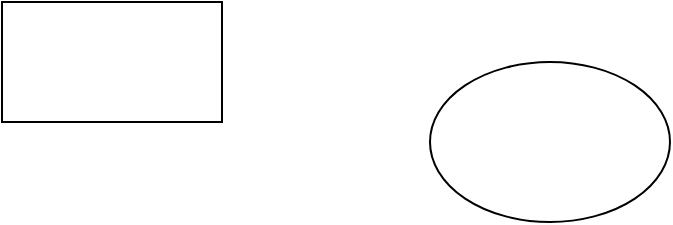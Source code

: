 <mxfile version="21.2.8" type="github">
  <diagram name="Trang-1" id="oqH-qKkO4AHDbmUoJSt1">
    <mxGraphModel dx="1050" dy="573" grid="1" gridSize="10" guides="1" tooltips="1" connect="1" arrows="1" fold="1" page="1" pageScale="1" pageWidth="827" pageHeight="1169" math="0" shadow="0">
      <root>
        <mxCell id="0" />
        <mxCell id="1" parent="0" />
        <mxCell id="1munELajnVOOkedLiq1C-1" value="" style="ellipse;whiteSpace=wrap;html=1;" vertex="1" parent="1">
          <mxGeometry x="354" y="90" width="120" height="80" as="geometry" />
        </mxCell>
        <mxCell id="1munELajnVOOkedLiq1C-2" value="" style="rounded=0;whiteSpace=wrap;html=1;" vertex="1" parent="1">
          <mxGeometry x="140" y="60" width="110" height="60" as="geometry" />
        </mxCell>
      </root>
    </mxGraphModel>
  </diagram>
</mxfile>
